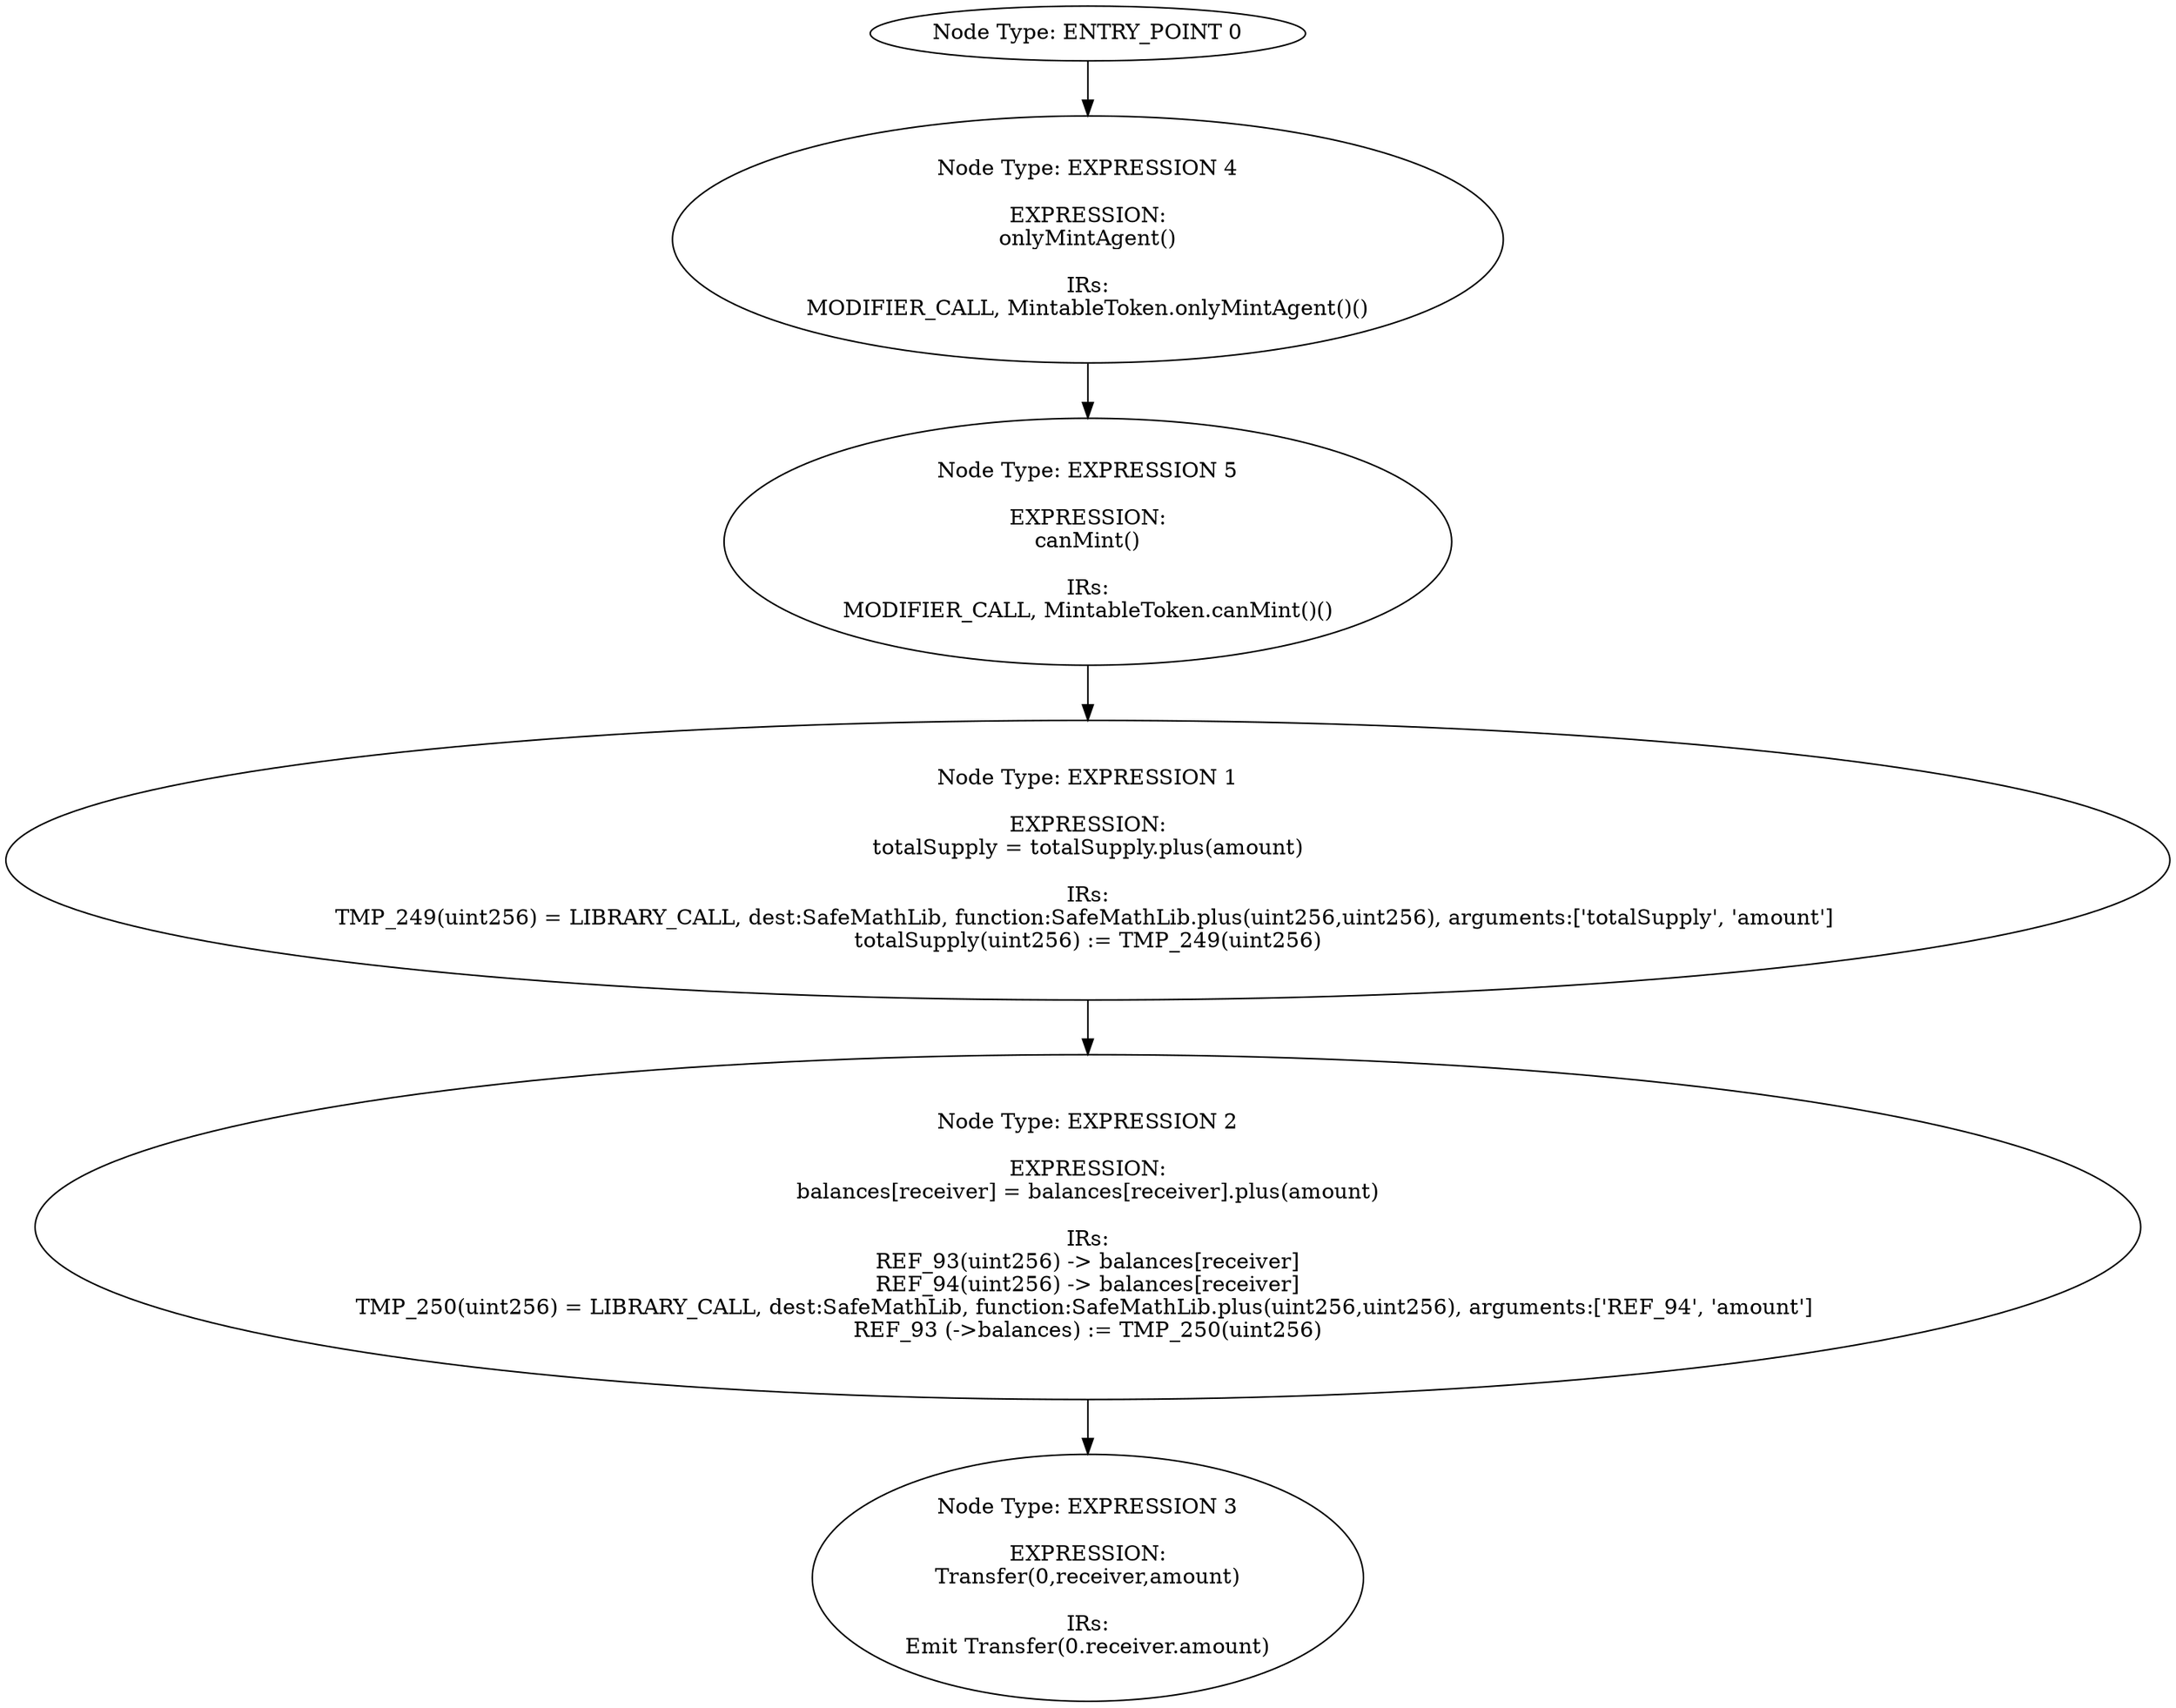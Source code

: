 digraph{
0[label="Node Type: ENTRY_POINT 0
"];
0->4;
1[label="Node Type: EXPRESSION 1

EXPRESSION:
totalSupply = totalSupply.plus(amount)

IRs:
TMP_249(uint256) = LIBRARY_CALL, dest:SafeMathLib, function:SafeMathLib.plus(uint256,uint256), arguments:['totalSupply', 'amount'] 
totalSupply(uint256) := TMP_249(uint256)"];
1->2;
2[label="Node Type: EXPRESSION 2

EXPRESSION:
balances[receiver] = balances[receiver].plus(amount)

IRs:
REF_93(uint256) -> balances[receiver]
REF_94(uint256) -> balances[receiver]
TMP_250(uint256) = LIBRARY_CALL, dest:SafeMathLib, function:SafeMathLib.plus(uint256,uint256), arguments:['REF_94', 'amount'] 
REF_93 (->balances) := TMP_250(uint256)"];
2->3;
3[label="Node Type: EXPRESSION 3

EXPRESSION:
Transfer(0,receiver,amount)

IRs:
Emit Transfer(0.receiver.amount)"];
4[label="Node Type: EXPRESSION 4

EXPRESSION:
onlyMintAgent()

IRs:
MODIFIER_CALL, MintableToken.onlyMintAgent()()"];
4->5;
5[label="Node Type: EXPRESSION 5

EXPRESSION:
canMint()

IRs:
MODIFIER_CALL, MintableToken.canMint()()"];
5->1;
}
